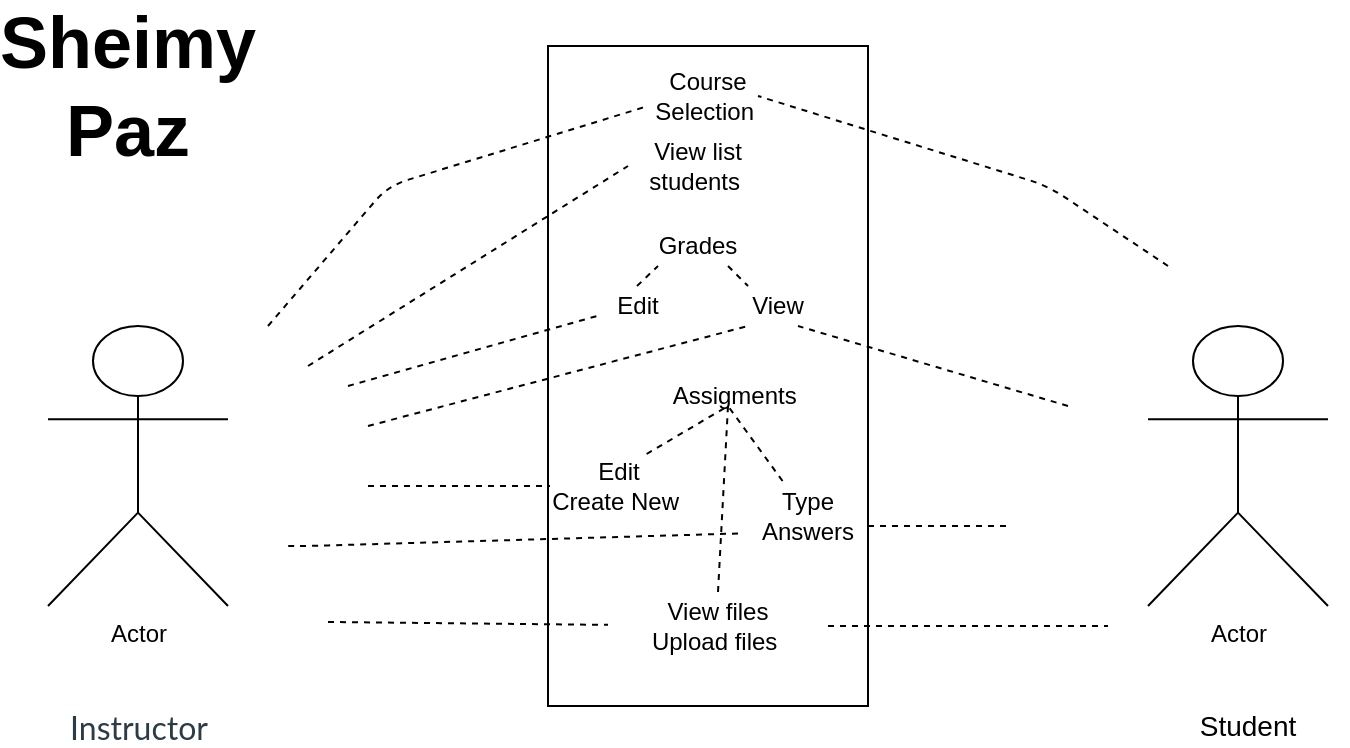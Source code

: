 <mxfile version="15.1.4" type="github">
  <diagram id="HLP1s8yF9eh_QFR6Sq9q" name="Page-1">
    <mxGraphModel dx="782" dy="1568" grid="1" gridSize="10" guides="1" tooltips="1" connect="1" arrows="1" fold="1" page="1" pageScale="1" pageWidth="850" pageHeight="1100" math="0" shadow="0">
      <root>
        <mxCell id="0" />
        <mxCell id="1" parent="0" />
        <mxCell id="AQSAfHOs3f-hAmr6x6Lm-106" style="edgeStyle=none;rounded=0;orthogonalLoop=1;jettySize=auto;html=1;exitX=0;exitY=0.5;exitDx=0;exitDy=0;" edge="1" parent="1" source="AQSAfHOs3f-hAmr6x6Lm-3">
          <mxGeometry relative="1" as="geometry">
            <mxPoint x="340" y="185" as="targetPoint" />
          </mxGeometry>
        </mxCell>
        <mxCell id="AQSAfHOs3f-hAmr6x6Lm-3" value="" style="rounded=0;whiteSpace=wrap;html=1;" vertex="1" parent="1">
          <mxGeometry x="330" y="20" width="160" height="330" as="geometry" />
        </mxCell>
        <mxCell id="AQSAfHOs3f-hAmr6x6Lm-6" value="Course Selection&amp;nbsp;" style="text;html=1;strokeColor=none;fillColor=none;align=center;verticalAlign=middle;whiteSpace=wrap;rounded=0;" vertex="1" parent="1">
          <mxGeometry x="385" y="20" width="50" height="50" as="geometry" />
        </mxCell>
        <mxCell id="AQSAfHOs3f-hAmr6x6Lm-9" value="Actor" style="shape=umlActor;verticalLabelPosition=bottom;verticalAlign=top;html=1;outlineConnect=0;" vertex="1" parent="1">
          <mxGeometry x="80" y="160" width="90" height="140" as="geometry" />
        </mxCell>
        <mxCell id="AQSAfHOs3f-hAmr6x6Lm-13" value="&lt;font color=&quot;#2d3b45&quot; face=&quot;lato extended, lato, helvetica neue, helvetica, arial, sans-serif&quot;&gt;&lt;span style=&quot;font-size: 16px ; background-color: rgb(255 , 255 , 255)&quot;&gt;Instructor&lt;/span&gt;&lt;/font&gt;" style="text;html=1;strokeColor=none;fillColor=none;align=center;verticalAlign=middle;whiteSpace=wrap;rounded=0;" vertex="1" parent="1">
          <mxGeometry x="93.5" y="350" width="63" height="20" as="geometry" />
        </mxCell>
        <mxCell id="AQSAfHOs3f-hAmr6x6Lm-14" value="Actor" style="shape=umlActor;verticalLabelPosition=bottom;verticalAlign=top;html=1;outlineConnect=0;" vertex="1" parent="1">
          <mxGeometry x="630" y="160" width="90" height="140" as="geometry" />
        </mxCell>
        <mxCell id="AQSAfHOs3f-hAmr6x6Lm-17" value="&lt;font style=&quot;font-size: 14px&quot;&gt;Student&lt;/font&gt;" style="text;html=1;strokeColor=none;fillColor=none;align=center;verticalAlign=middle;whiteSpace=wrap;rounded=0;" vertex="1" parent="1">
          <mxGeometry x="630" y="350" width="100" height="20" as="geometry" />
        </mxCell>
        <mxCell id="AQSAfHOs3f-hAmr6x6Lm-18" value="Grades" style="text;html=1;strokeColor=none;fillColor=none;align=center;verticalAlign=middle;whiteSpace=wrap;rounded=0;" vertex="1" parent="1">
          <mxGeometry x="385" y="110" width="40" height="20" as="geometry" />
        </mxCell>
        <mxCell id="AQSAfHOs3f-hAmr6x6Lm-35" value="Assigments&amp;nbsp;" style="text;html=1;strokeColor=none;fillColor=none;align=center;verticalAlign=middle;whiteSpace=wrap;rounded=0;" vertex="1" parent="1">
          <mxGeometry x="395" y="185" width="60" height="20" as="geometry" />
        </mxCell>
        <mxCell id="AQSAfHOs3f-hAmr6x6Lm-41" value="Type Answers" style="text;html=1;strokeColor=none;fillColor=none;align=center;verticalAlign=middle;whiteSpace=wrap;rounded=0;" vertex="1" parent="1">
          <mxGeometry x="425" y="237.5" width="70" height="35" as="geometry" />
        </mxCell>
        <mxCell id="AQSAfHOs3f-hAmr6x6Lm-50" value="Edit&lt;br&gt;Create New&amp;nbsp;" style="text;html=1;strokeColor=none;fillColor=none;align=center;verticalAlign=middle;whiteSpace=wrap;rounded=0;" vertex="1" parent="1">
          <mxGeometry x="331" y="230" width="69" height="20" as="geometry" />
        </mxCell>
        <mxCell id="AQSAfHOs3f-hAmr6x6Lm-58" value="Edit" style="text;html=1;strokeColor=none;fillColor=none;align=center;verticalAlign=middle;whiteSpace=wrap;rounded=0;" vertex="1" parent="1">
          <mxGeometry x="354.5" y="140" width="40" height="20" as="geometry" />
        </mxCell>
        <mxCell id="AQSAfHOs3f-hAmr6x6Lm-59" value="View" style="text;html=1;strokeColor=none;fillColor=none;align=center;verticalAlign=middle;whiteSpace=wrap;rounded=0;" vertex="1" parent="1">
          <mxGeometry x="425" y="140" width="40" height="20" as="geometry" />
        </mxCell>
        <mxCell id="AQSAfHOs3f-hAmr6x6Lm-76" value="" style="endArrow=none;dashed=1;html=1;entryX=0;entryY=0.75;entryDx=0;entryDy=0;" edge="1" parent="1" target="AQSAfHOs3f-hAmr6x6Lm-58">
          <mxGeometry width="50" height="50" relative="1" as="geometry">
            <mxPoint x="230" y="190" as="sourcePoint" />
            <mxPoint x="380" y="160" as="targetPoint" />
            <Array as="points" />
          </mxGeometry>
        </mxCell>
        <mxCell id="AQSAfHOs3f-hAmr6x6Lm-77" value="" style="endArrow=none;dashed=1;html=1;exitX=0.5;exitY=0;exitDx=0;exitDy=0;entryX=0;entryY=1;entryDx=0;entryDy=0;" edge="1" parent="1" source="AQSAfHOs3f-hAmr6x6Lm-58" target="AQSAfHOs3f-hAmr6x6Lm-18">
          <mxGeometry width="50" height="50" relative="1" as="geometry">
            <mxPoint x="400" y="220" as="sourcePoint" />
            <mxPoint x="420" y="200" as="targetPoint" />
            <Array as="points" />
          </mxGeometry>
        </mxCell>
        <mxCell id="AQSAfHOs3f-hAmr6x6Lm-78" value="" style="endArrow=none;dashed=1;html=1;" edge="1" parent="1">
          <mxGeometry width="50" height="50" relative="1" as="geometry">
            <mxPoint x="420" y="130" as="sourcePoint" />
            <mxPoint x="430" y="140" as="targetPoint" />
            <Array as="points">
              <mxPoint x="420" y="130" />
            </Array>
          </mxGeometry>
        </mxCell>
        <mxCell id="AQSAfHOs3f-hAmr6x6Lm-79" value="" style="endArrow=none;dashed=1;html=1;" edge="1" parent="1">
          <mxGeometry width="50" height="50" relative="1" as="geometry">
            <mxPoint x="240" y="210" as="sourcePoint" />
            <mxPoint x="430" y="160" as="targetPoint" />
            <Array as="points">
              <mxPoint x="430" y="160" />
            </Array>
          </mxGeometry>
        </mxCell>
        <mxCell id="AQSAfHOs3f-hAmr6x6Lm-80" value="" style="endArrow=none;dashed=1;html=1;entryX=0.75;entryY=1;entryDx=0;entryDy=0;" edge="1" parent="1" target="AQSAfHOs3f-hAmr6x6Lm-59">
          <mxGeometry width="50" height="50" relative="1" as="geometry">
            <mxPoint x="590" y="200" as="sourcePoint" />
            <mxPoint x="420" y="200" as="targetPoint" />
            <Array as="points">
              <mxPoint x="590" y="200" />
            </Array>
          </mxGeometry>
        </mxCell>
        <mxCell id="AQSAfHOs3f-hAmr6x6Lm-81" value="" style="endArrow=none;dashed=1;html=1;" edge="1" parent="1" source="AQSAfHOs3f-hAmr6x6Lm-41">
          <mxGeometry width="50" height="50" relative="1" as="geometry">
            <mxPoint x="370" y="250" as="sourcePoint" />
            <mxPoint x="420" y="200" as="targetPoint" />
          </mxGeometry>
        </mxCell>
        <mxCell id="AQSAfHOs3f-hAmr6x6Lm-83" value="" style="endArrow=none;dashed=1;html=1;exitX=0.7;exitY=-0.3;exitDx=0;exitDy=0;exitPerimeter=0;" edge="1" parent="1" source="AQSAfHOs3f-hAmr6x6Lm-50">
          <mxGeometry width="50" height="50" relative="1" as="geometry">
            <mxPoint x="375" y="260" as="sourcePoint" />
            <mxPoint x="420" y="200" as="targetPoint" />
          </mxGeometry>
        </mxCell>
        <mxCell id="AQSAfHOs3f-hAmr6x6Lm-86" value="" style="endArrow=none;dashed=1;html=1;" edge="1" parent="1">
          <mxGeometry width="50" height="50" relative="1" as="geometry">
            <mxPoint x="490" y="260" as="sourcePoint" />
            <mxPoint x="560" y="260" as="targetPoint" />
            <Array as="points">
              <mxPoint x="530" y="260" />
            </Array>
          </mxGeometry>
        </mxCell>
        <mxCell id="AQSAfHOs3f-hAmr6x6Lm-87" value="" style="endArrow=none;dashed=1;html=1;exitX=0;exitY=0.75;exitDx=0;exitDy=0;" edge="1" parent="1" source="AQSAfHOs3f-hAmr6x6Lm-41">
          <mxGeometry width="50" height="50" relative="1" as="geometry">
            <mxPoint x="370" y="240" as="sourcePoint" />
            <mxPoint x="200" y="270" as="targetPoint" />
            <Array as="points">
              <mxPoint x="210" y="270" />
            </Array>
          </mxGeometry>
        </mxCell>
        <mxCell id="AQSAfHOs3f-hAmr6x6Lm-89" value="View files &lt;br&gt;Upload files&amp;nbsp;" style="text;html=1;strokeColor=none;fillColor=none;align=center;verticalAlign=middle;whiteSpace=wrap;rounded=0;" vertex="1" parent="1">
          <mxGeometry x="360" y="300" width="110" height="20" as="geometry" />
        </mxCell>
        <mxCell id="AQSAfHOs3f-hAmr6x6Lm-92" value="" style="endArrow=none;dashed=1;html=1;" edge="1" parent="1" source="AQSAfHOs3f-hAmr6x6Lm-89">
          <mxGeometry width="50" height="50" relative="1" as="geometry">
            <mxPoint x="490" y="310" as="sourcePoint" />
            <mxPoint x="610" y="310" as="targetPoint" />
          </mxGeometry>
        </mxCell>
        <mxCell id="AQSAfHOs3f-hAmr6x6Lm-93" value="" style="endArrow=none;dashed=1;html=1;entryX=0;entryY=0.5;entryDx=0;entryDy=0;" edge="1" parent="1" target="AQSAfHOs3f-hAmr6x6Lm-50">
          <mxGeometry width="50" height="50" relative="1" as="geometry">
            <mxPoint x="240" y="240" as="sourcePoint" />
            <mxPoint x="310" y="240" as="targetPoint" />
          </mxGeometry>
        </mxCell>
        <mxCell id="AQSAfHOs3f-hAmr6x6Lm-95" value="" style="endArrow=none;dashed=1;html=1;" edge="1" parent="1">
          <mxGeometry width="50" height="50" relative="1" as="geometry">
            <mxPoint x="415" y="293" as="sourcePoint" />
            <mxPoint x="420" y="200" as="targetPoint" />
          </mxGeometry>
        </mxCell>
        <mxCell id="AQSAfHOs3f-hAmr6x6Lm-99" value="" style="endArrow=none;dashed=1;html=1;" edge="1" parent="1">
          <mxGeometry width="50" height="50" relative="1" as="geometry">
            <mxPoint x="190" y="160" as="sourcePoint" />
            <mxPoint x="380" y="50" as="targetPoint" />
            <Array as="points">
              <mxPoint x="250" y="90" />
            </Array>
          </mxGeometry>
        </mxCell>
        <mxCell id="AQSAfHOs3f-hAmr6x6Lm-100" value="" style="endArrow=none;dashed=1;html=1;entryX=1;entryY=0.5;entryDx=0;entryDy=0;" edge="1" parent="1" target="AQSAfHOs3f-hAmr6x6Lm-6">
          <mxGeometry width="50" height="50" relative="1" as="geometry">
            <mxPoint x="640" y="130" as="sourcePoint" />
            <mxPoint x="450" y="70" as="targetPoint" />
            <Array as="points">
              <mxPoint x="580" y="90" />
            </Array>
          </mxGeometry>
        </mxCell>
        <mxCell id="AQSAfHOs3f-hAmr6x6Lm-101" value="View list students&amp;nbsp;" style="text;html=1;strokeColor=none;fillColor=none;align=center;verticalAlign=middle;whiteSpace=wrap;rounded=0;" vertex="1" parent="1">
          <mxGeometry x="385" y="70" width="40" height="20" as="geometry" />
        </mxCell>
        <mxCell id="AQSAfHOs3f-hAmr6x6Lm-103" value="" style="endArrow=none;dashed=1;html=1;" edge="1" parent="1">
          <mxGeometry width="50" height="50" relative="1" as="geometry">
            <mxPoint x="210" y="180" as="sourcePoint" />
            <mxPoint x="370" y="80" as="targetPoint" />
          </mxGeometry>
        </mxCell>
        <mxCell id="AQSAfHOs3f-hAmr6x6Lm-104" value="&lt;b&gt;&lt;font style=&quot;font-size: 36px&quot;&gt;Sheimy Paz&lt;/font&gt;&lt;/b&gt;" style="text;html=1;strokeColor=none;fillColor=none;align=center;verticalAlign=middle;whiteSpace=wrap;rounded=0;" vertex="1" parent="1">
          <mxGeometry x="100" y="30" width="40" height="20" as="geometry" />
        </mxCell>
        <mxCell id="AQSAfHOs3f-hAmr6x6Lm-108" value="" style="endArrow=none;dashed=1;html=1;" edge="1" parent="1" target="AQSAfHOs3f-hAmr6x6Lm-89">
          <mxGeometry width="50" height="50" relative="1" as="geometry">
            <mxPoint x="220" y="308" as="sourcePoint" />
            <mxPoint x="420" y="190" as="targetPoint" />
          </mxGeometry>
        </mxCell>
      </root>
    </mxGraphModel>
  </diagram>
</mxfile>
